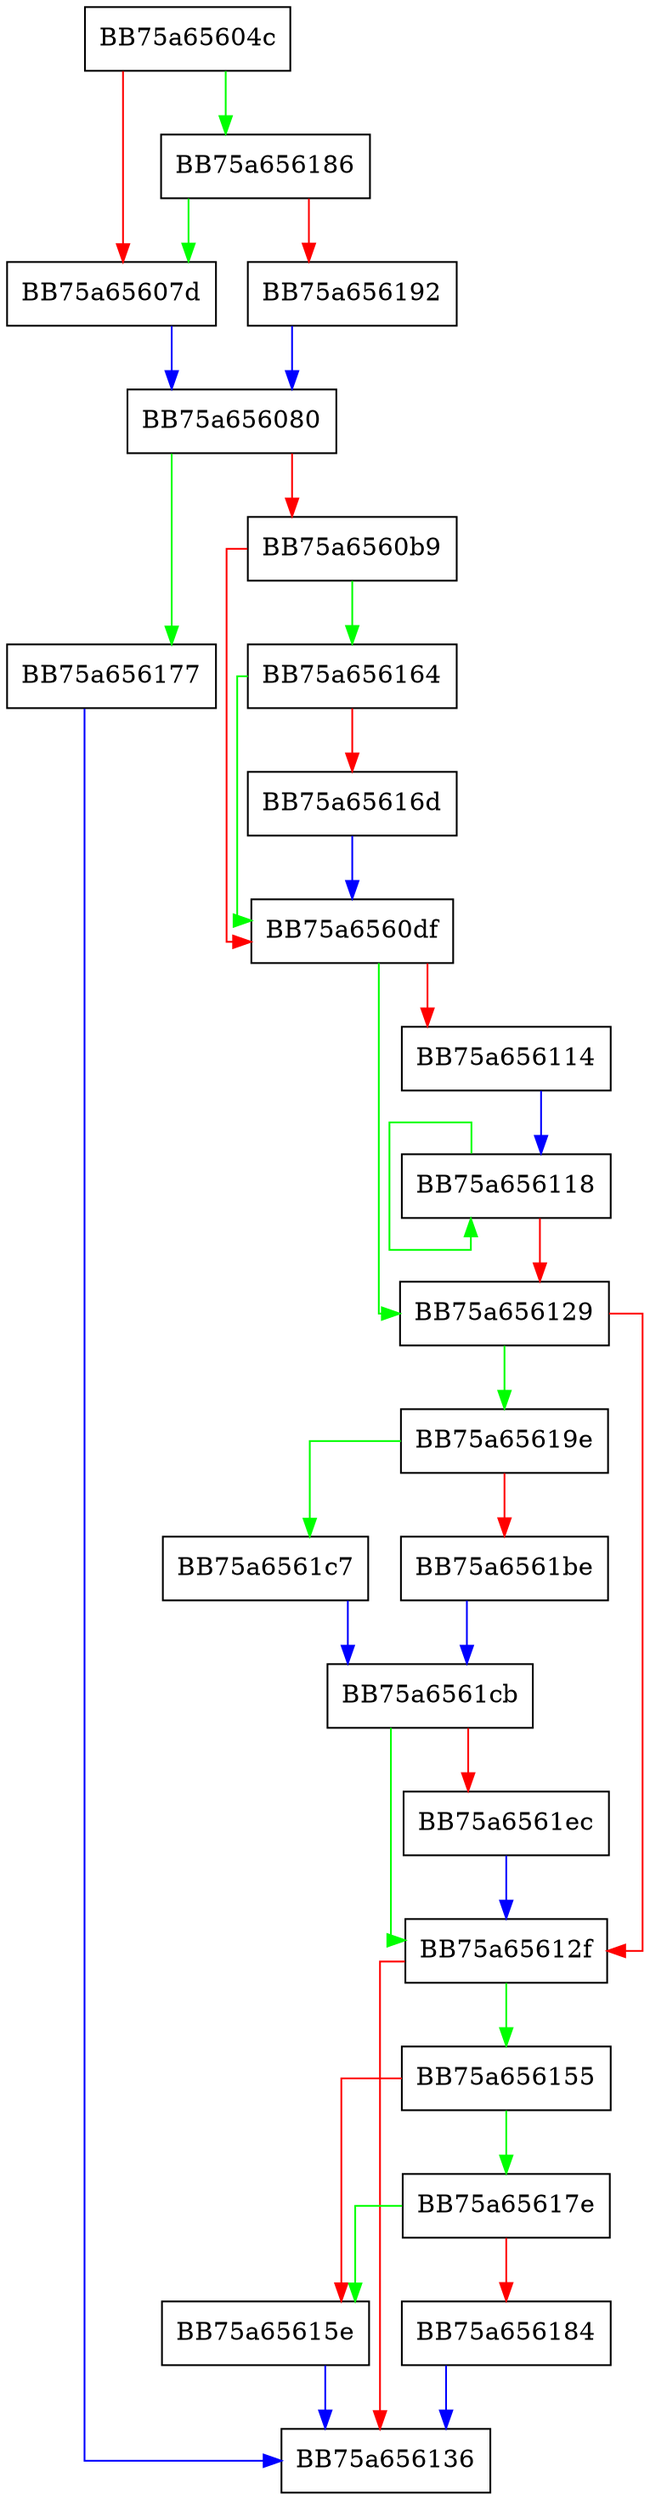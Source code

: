 digraph sqlite3VdbeSorterInit {
  node [shape="box"];
  graph [splines=ortho];
  BB75a65604c -> BB75a656186 [color="green"];
  BB75a65604c -> BB75a65607d [color="red"];
  BB75a65607d -> BB75a656080 [color="blue"];
  BB75a656080 -> BB75a656177 [color="green"];
  BB75a656080 -> BB75a6560b9 [color="red"];
  BB75a6560b9 -> BB75a656164 [color="green"];
  BB75a6560b9 -> BB75a6560df [color="red"];
  BB75a6560df -> BB75a656129 [color="green"];
  BB75a6560df -> BB75a656114 [color="red"];
  BB75a656114 -> BB75a656118 [color="blue"];
  BB75a656118 -> BB75a656118 [color="green"];
  BB75a656118 -> BB75a656129 [color="red"];
  BB75a656129 -> BB75a65619e [color="green"];
  BB75a656129 -> BB75a65612f [color="red"];
  BB75a65612f -> BB75a656155 [color="green"];
  BB75a65612f -> BB75a656136 [color="red"];
  BB75a656155 -> BB75a65617e [color="green"];
  BB75a656155 -> BB75a65615e [color="red"];
  BB75a65615e -> BB75a656136 [color="blue"];
  BB75a656164 -> BB75a6560df [color="green"];
  BB75a656164 -> BB75a65616d [color="red"];
  BB75a65616d -> BB75a6560df [color="blue"];
  BB75a656177 -> BB75a656136 [color="blue"];
  BB75a65617e -> BB75a65615e [color="green"];
  BB75a65617e -> BB75a656184 [color="red"];
  BB75a656184 -> BB75a656136 [color="blue"];
  BB75a656186 -> BB75a65607d [color="green"];
  BB75a656186 -> BB75a656192 [color="red"];
  BB75a656192 -> BB75a656080 [color="blue"];
  BB75a65619e -> BB75a6561c7 [color="green"];
  BB75a65619e -> BB75a6561be [color="red"];
  BB75a6561be -> BB75a6561cb [color="blue"];
  BB75a6561c7 -> BB75a6561cb [color="blue"];
  BB75a6561cb -> BB75a65612f [color="green"];
  BB75a6561cb -> BB75a6561ec [color="red"];
  BB75a6561ec -> BB75a65612f [color="blue"];
}